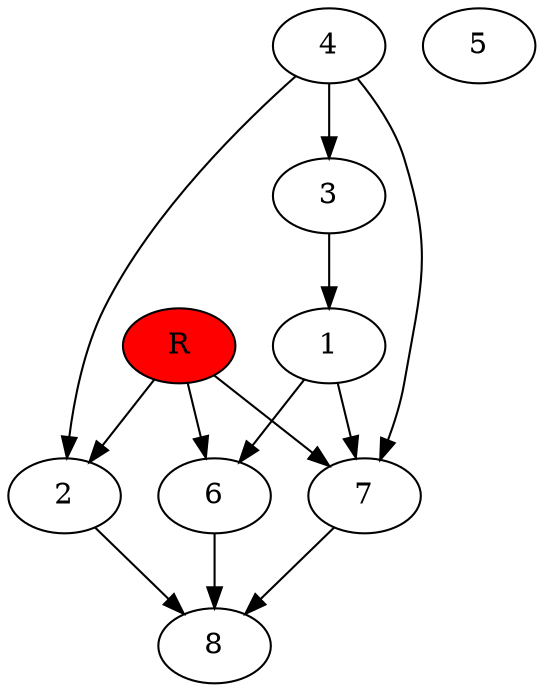 digraph prb2472 {
	1
	2
	3
	4
	5
	6
	7
	8
	R [fillcolor="#ff0000" style=filled]
	1 -> 6
	1 -> 7
	2 -> 8
	3 -> 1
	4 -> 2
	4 -> 3
	4 -> 7
	6 -> 8
	7 -> 8
	R -> 2
	R -> 6
	R -> 7
}
